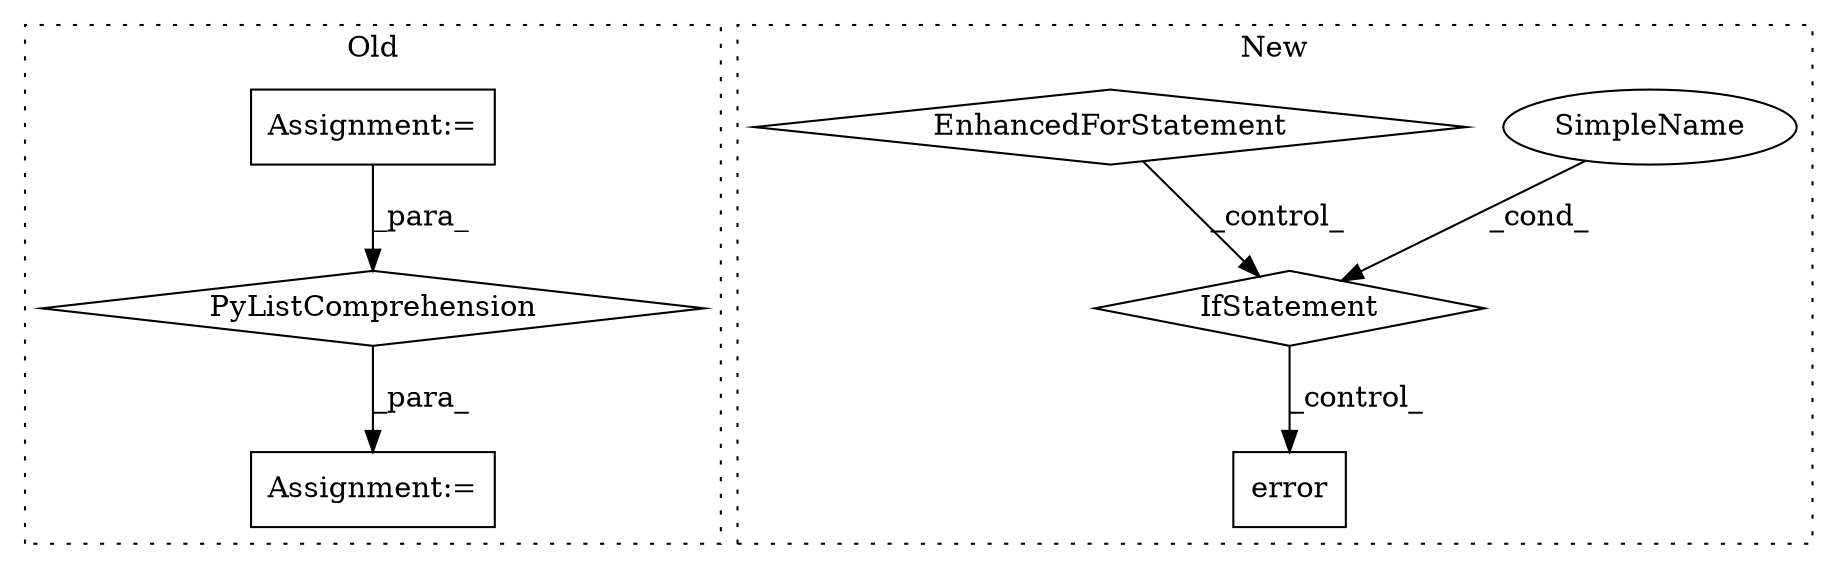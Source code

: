 digraph G {
subgraph cluster0 {
1 [label="PyListComprehension" a="109" s="2712" l="148" shape="diamond"];
3 [label="Assignment:=" a="7" s="2801" l="46" shape="box"];
7 [label="Assignment:=" a="7" s="2695" l="17" shape="box"];
label = "Old";
style="dotted";
}
subgraph cluster1 {
2 [label="error" a="32" s="4434,4474" l="6,1" shape="box"];
4 [label="IfStatement" a="25" s="4101,4109" l="4,2" shape="diamond"];
5 [label="SimpleName" a="42" s="" l="" shape="ellipse"];
6 [label="EnhancedForStatement" a="70" s="3914,4047" l="66,2" shape="diamond"];
label = "New";
style="dotted";
}
1 -> 7 [label="_para_"];
3 -> 1 [label="_para_"];
4 -> 2 [label="_control_"];
5 -> 4 [label="_cond_"];
6 -> 4 [label="_control_"];
}